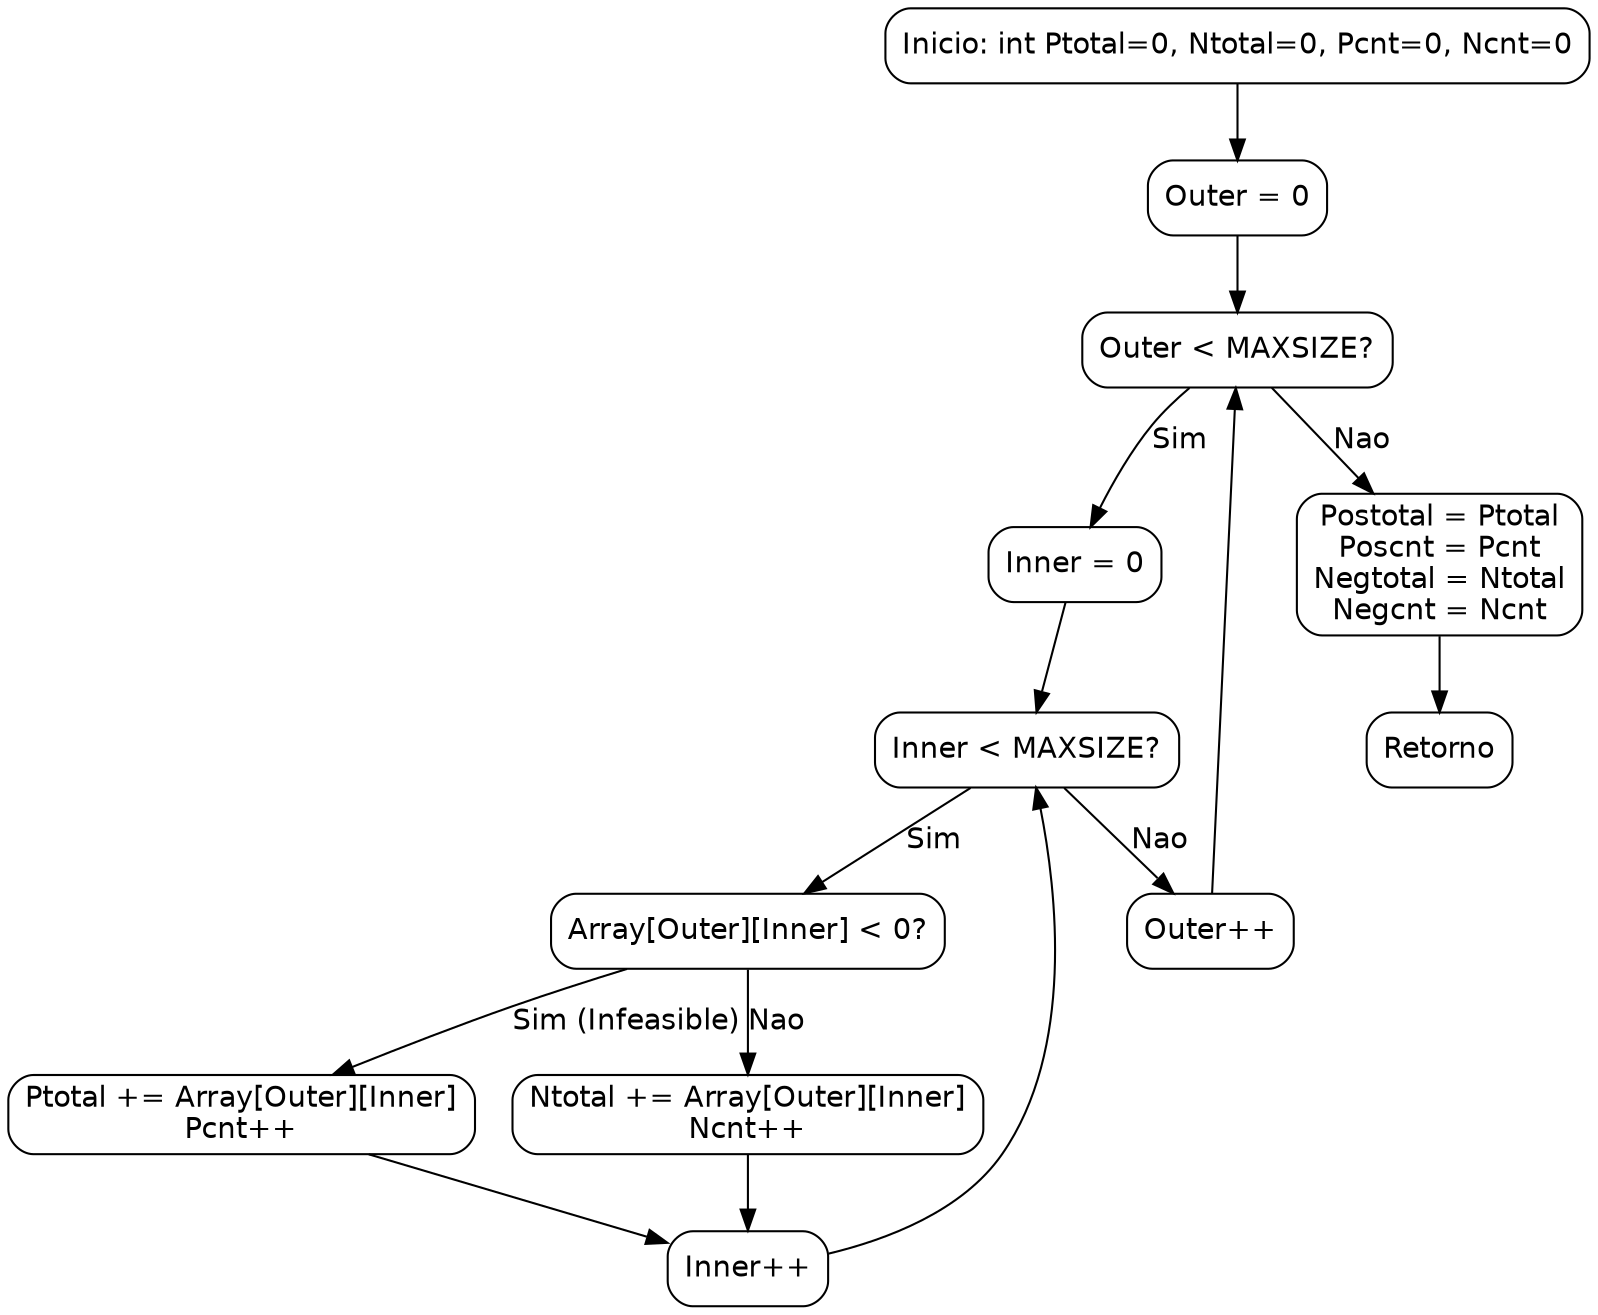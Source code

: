 digraph Sum_CFG {
    node [shape=box, style=rounded, fontname="Helvetica"];
    edge [fontname="Helvetica"];

    N1 [label="Inicio: int Ptotal=0, Ntotal=0, Pcnt=0, Ncnt=0"];
    N2 [label="Outer = 0"];
    N3 [label="Outer < MAXSIZE?"];
    N4 [label="Inner = 0"];
    N5 [label="Inner < MAXSIZE?"];
    N6 [label="Array[Outer][Inner] < 0?"];
    N7 [label="Ptotal += Array[Outer][Inner]\nPcnt++"];
    N8 [label="Ntotal += Array[Outer][Inner]\nNcnt++"];
    N9 [label="Inner++"];
    N10 [label="Outer++"];
    N11 [label="Postotal = Ptotal\nPoscnt = Pcnt\nNegtotal = Ntotal\nNegcnt = Ncnt"];
    N12 [label="Retorno"];

    N1 -> N2;
    N2 -> N3;
    N3 -> N4 [label="Sim"];
    N3 -> N11 [label="Nao"];
    N4 -> N5;
    N5 -> N6 [label="Sim"];
    N5 -> N10 [label="Nao"];
    N6 -> N7 [label="Sim (Infeasible)"];
    N6 -> N8 [label="Nao"];
    N7 -> N9;
    N8 -> N9;
    N9 -> N5;
    N10 -> N3;
    N11 -> N12;
}